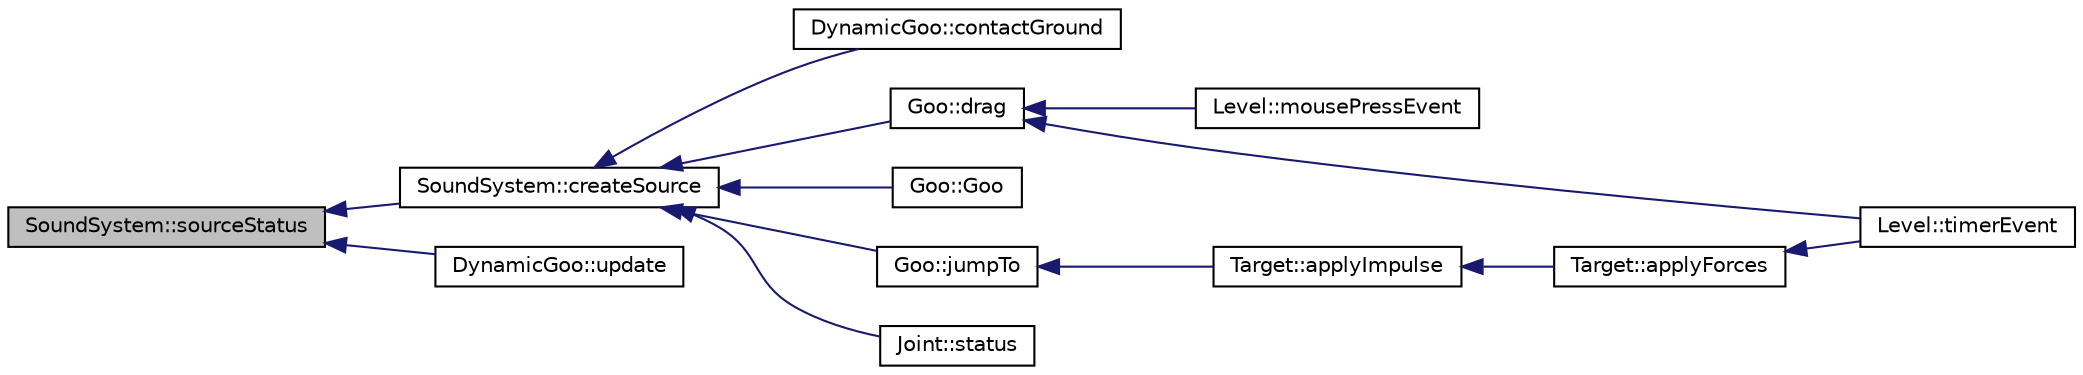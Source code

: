 digraph G
{
  edge [fontname="Helvetica",fontsize="10",labelfontname="Helvetica",labelfontsize="10"];
  node [fontname="Helvetica",fontsize="10",shape=record];
  rankdir="LR";
  Node1 [label="SoundSystem::sourceStatus",height=0.2,width=0.4,color="black", fillcolor="grey75", style="filled" fontcolor="black"];
  Node1 -> Node2 [dir="back",color="midnightblue",fontsize="10",style="solid",fontname="Helvetica"];
  Node2 [label="SoundSystem::createSource",height=0.2,width=0.4,color="black", fillcolor="white", style="filled",URL="$classSoundSystem.html#a3ee89a335758195d3ad204651cbb113f"];
  Node2 -> Node3 [dir="back",color="midnightblue",fontsize="10",style="solid",fontname="Helvetica"];
  Node3 [label="DynamicGoo::contactGround",height=0.2,width=0.4,color="black", fillcolor="white", style="filled",URL="$classDynamicGoo.html#ac9db157f0df5a17a426b2f9041b55b64"];
  Node2 -> Node4 [dir="back",color="midnightblue",fontsize="10",style="solid",fontname="Helvetica"];
  Node4 [label="Goo::drag",height=0.2,width=0.4,color="black", fillcolor="white", style="filled",URL="$classGoo.html#a4b6f592d1fb19b96b167330972c000f3"];
  Node4 -> Node5 [dir="back",color="midnightblue",fontsize="10",style="solid",fontname="Helvetica"];
  Node5 [label="Level::mousePressEvent",height=0.2,width=0.4,color="black", fillcolor="white", style="filled",URL="$classLevel.html#a1c79d132de43fe2a6b054e0396af43f7"];
  Node4 -> Node6 [dir="back",color="midnightblue",fontsize="10",style="solid",fontname="Helvetica"];
  Node6 [label="Level::timerEvent",height=0.2,width=0.4,color="black", fillcolor="white", style="filled",URL="$classLevel.html#a47263f00b559de3fce0164f9efac0f6b"];
  Node2 -> Node7 [dir="back",color="midnightblue",fontsize="10",style="solid",fontname="Helvetica"];
  Node7 [label="Goo::Goo",height=0.2,width=0.4,color="black", fillcolor="white", style="filled",URL="$classGoo.html#a57b21d6344ce302bfa1b856fc0c5fff5"];
  Node2 -> Node8 [dir="back",color="midnightblue",fontsize="10",style="solid",fontname="Helvetica"];
  Node8 [label="Goo::jumpTo",height=0.2,width=0.4,color="black", fillcolor="white", style="filled",URL="$classGoo.html#a3a30993d73e8074fc71a6ec6bcd0b663"];
  Node8 -> Node9 [dir="back",color="midnightblue",fontsize="10",style="solid",fontname="Helvetica"];
  Node9 [label="Target::applyImpulse",height=0.2,width=0.4,color="black", fillcolor="white", style="filled",URL="$classTarget.html#a6d597b44d774f30629c6a2837dfed004"];
  Node9 -> Node10 [dir="back",color="midnightblue",fontsize="10",style="solid",fontname="Helvetica"];
  Node10 [label="Target::applyForces",height=0.2,width=0.4,color="black", fillcolor="white", style="filled",URL="$classTarget.html#af7417d1a5f45b07919cfcc3aede4d4be"];
  Node10 -> Node6 [dir="back",color="midnightblue",fontsize="10",style="solid",fontname="Helvetica"];
  Node2 -> Node11 [dir="back",color="midnightblue",fontsize="10",style="solid",fontname="Helvetica"];
  Node11 [label="Joint::status",height=0.2,width=0.4,color="black", fillcolor="white", style="filled",URL="$classJoint.html#a89a605f4bba20f2448988412595f4360"];
  Node1 -> Node12 [dir="back",color="midnightblue",fontsize="10",style="solid",fontname="Helvetica"];
  Node12 [label="DynamicGoo::update",height=0.2,width=0.4,color="black", fillcolor="white", style="filled",URL="$classDynamicGoo.html#a6e921cea42c85947d4a7757f7f2d454d"];
}
